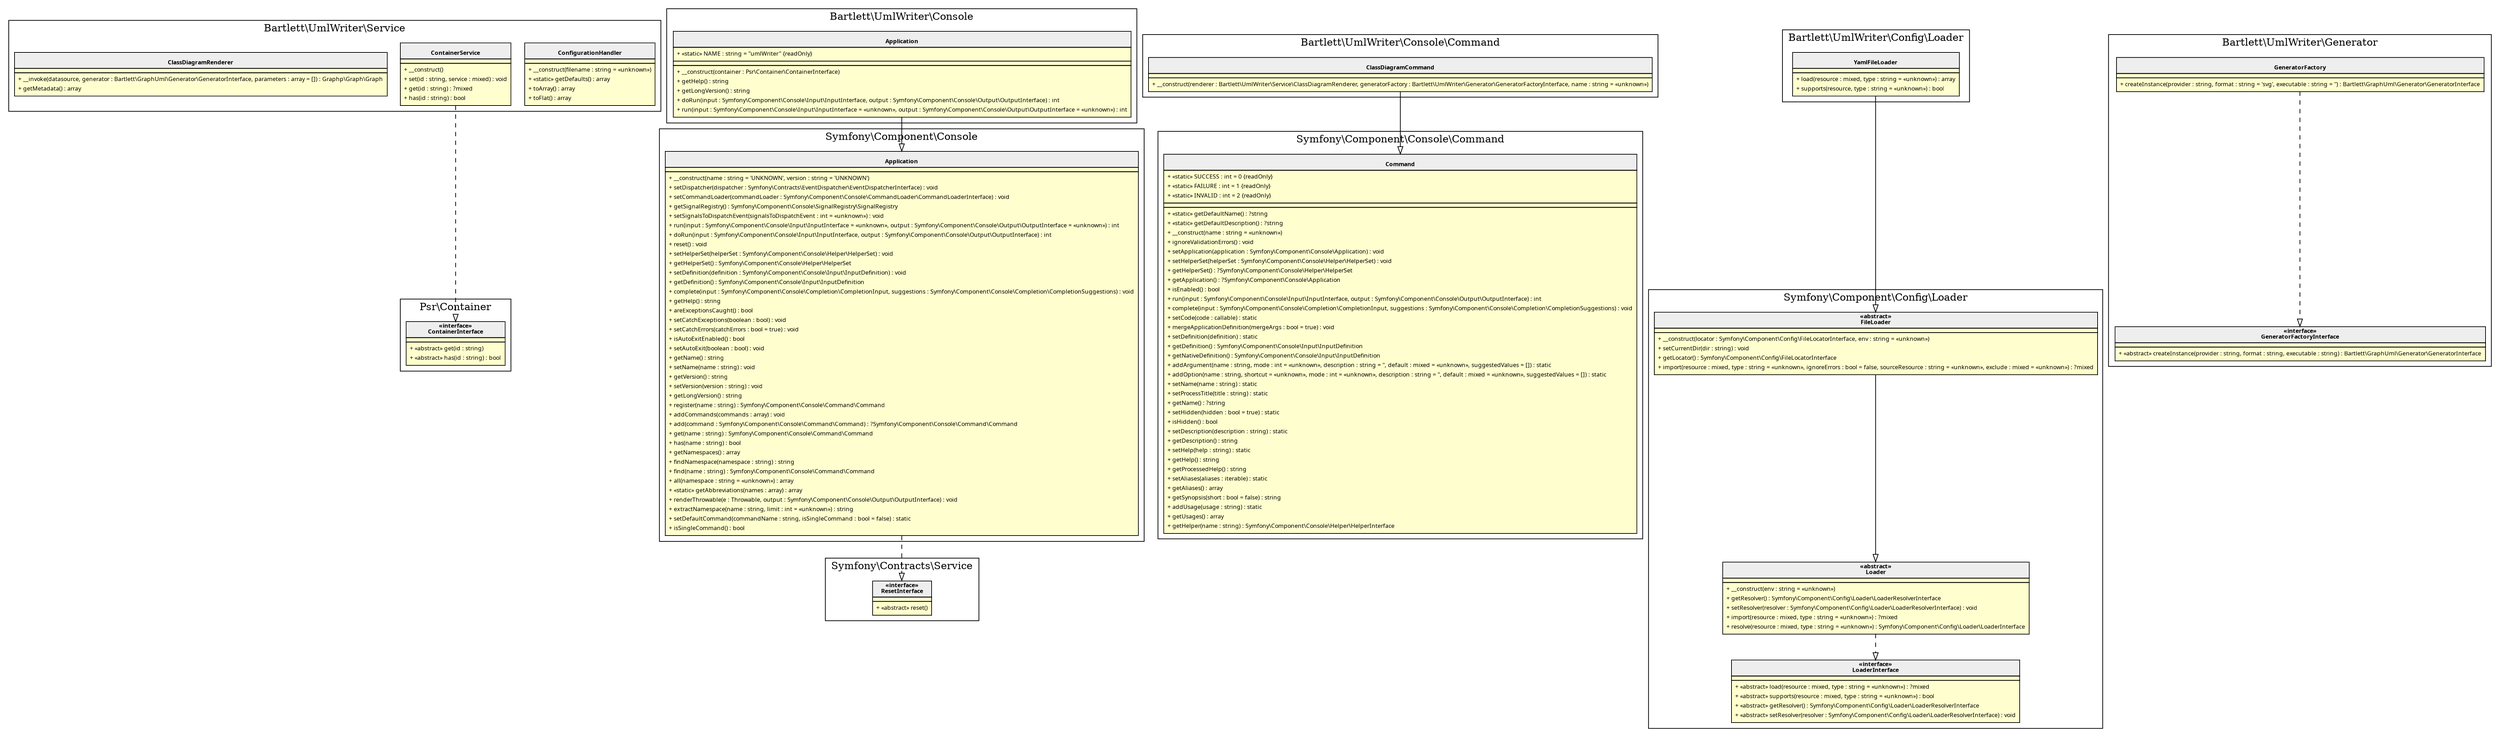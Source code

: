 digraph {
  graph [name="G" overlap="false" rankdir="TB" bgcolor="transparent"]
  node [fontname="Verdana" fontsize=8 shape="none" margin=0 fillcolor="#FEFECE" style="filled"]
  edge [fontname="Verdana" fontsize=8]
  subgraph cluster_0 {
    label = "Bartlett\\UmlWriter\\Service"
    "Bartlett\\UmlWriter\\Service\\ConfigurationHandler" [shape="none" label=<
<table cellspacing="0" border="0" cellborder="1">
    <tr><td bgcolor="#eeeeee"><b><br/>ConfigurationHandler</b></td></tr>
    <tr><td></td></tr>
    <tr><td><table border="0" cellspacing="0" cellpadding="2">
    <tr><td align="left">+ __construct(filename : string = «unknown»)</td></tr>
    <tr><td align="left">+ «static» getDefaults() : array</td></tr>
    <tr><td align="left">+ toArray() : array</td></tr>
    <tr><td align="left">+ toFlat() : array</td></tr>
</table></td></tr>
</table>>]
    "Bartlett\\UmlWriter\\Service\\ContainerService" [shape="none" label=<
<table cellspacing="0" border="0" cellborder="1">
    <tr><td bgcolor="#eeeeee"><b><br/>ContainerService</b></td></tr>
    <tr><td></td></tr>
    <tr><td><table border="0" cellspacing="0" cellpadding="2">
    <tr><td align="left">+ __construct()</td></tr>
    <tr><td align="left">+ set(id : string, service : mixed) : void</td></tr>
    <tr><td align="left">+ get(id : string) : ?mixed</td></tr>
    <tr><td align="left">+ has(id : string) : bool</td></tr>
</table></td></tr>
</table>>]
    "Bartlett\\UmlWriter\\Service\\ClassDiagramRenderer" [shape="none" label=<
<table cellspacing="0" border="0" cellborder="1">
    <tr><td bgcolor="#eeeeee"><b><br/>ClassDiagramRenderer</b></td></tr>
    <tr><td></td></tr>
    <tr><td><table border="0" cellspacing="0" cellpadding="2">
    <tr><td align="left">+ __invoke(datasource, generator : Bartlett\\GraphUml\\Generator\\GeneratorInterface, parameters : array = []) : Graphp\\Graph\\Graph</td></tr>
    <tr><td align="left">+ getMetadata() : array</td></tr>
</table></td></tr>
</table>>]
  }
  subgraph cluster_1 {
    label = "Psr\\Container"
    "Psr\\Container\\ContainerInterface" [shape="none" label=<
<table cellspacing="0" border="0" cellborder="1">
    <tr><td bgcolor="#eeeeee"><b>«interface»<br/>ContainerInterface</b></td></tr>
    <tr><td></td></tr>
    <tr><td><table border="0" cellspacing="0" cellpadding="2">
    <tr><td align="left">+ «abstract» get(id : string)</td></tr>
    <tr><td align="left">+ «abstract» has(id : string) : bool</td></tr>
</table></td></tr>
</table>>]
  }
  subgraph cluster_2 {
    label = "Bartlett\\UmlWriter\\Console"
    "Bartlett\\UmlWriter\\Console\\Application" [shape="none" label=<
<table cellspacing="0" border="0" cellborder="1">
    <tr><td bgcolor="#eeeeee"><b><br/>Application</b></td></tr>
    <tr><td><table border="0" cellspacing="0" cellpadding="2">
    <tr><td align="left">+ «static» NAME : string = "umlWriter" {readOnly}</td></tr>
</table></td></tr>
    <tr><td></td></tr>
    <tr><td><table border="0" cellspacing="0" cellpadding="2">
    <tr><td align="left">+ __construct(container : Psr\\Container\\ContainerInterface)</td></tr>
    <tr><td align="left">+ getHelp() : string</td></tr>
    <tr><td align="left">+ getLongVersion() : string</td></tr>
    <tr><td align="left">+ doRun(input : Symfony\\Component\\Console\\Input\\InputInterface, output : Symfony\\Component\\Console\\Output\\OutputInterface) : int</td></tr>
    <tr><td align="left">+ run(input : Symfony\\Component\\Console\\Input\\InputInterface = «unknown», output : Symfony\\Component\\Console\\Output\\OutputInterface = «unknown») : int</td></tr>
</table></td></tr>
</table>>]
  }
  subgraph cluster_3 {
    label = "Symfony\\Component\\Console"
    "Symfony\\Component\\Console\\Application" [shape="none" label=<
<table cellspacing="0" border="0" cellborder="1">
    <tr><td bgcolor="#eeeeee"><b><br/>Application</b></td></tr>
    <tr><td></td></tr>
    <tr><td><table border="0" cellspacing="0" cellpadding="2">
    <tr><td align="left">+ __construct(name : string = 'UNKNOWN', version : string = 'UNKNOWN')</td></tr>
    <tr><td align="left">+ setDispatcher(dispatcher : Symfony\\Contracts\\EventDispatcher\\EventDispatcherInterface) : void</td></tr>
    <tr><td align="left">+ setCommandLoader(commandLoader : Symfony\\Component\\Console\\CommandLoader\\CommandLoaderInterface) : void</td></tr>
    <tr><td align="left">+ getSignalRegistry() : Symfony\\Component\\Console\\SignalRegistry\\SignalRegistry</td></tr>
    <tr><td align="left">+ setSignalsToDispatchEvent(signalsToDispatchEvent : int = «unknown») : void</td></tr>
    <tr><td align="left">+ run(input : Symfony\\Component\\Console\\Input\\InputInterface = «unknown», output : Symfony\\Component\\Console\\Output\\OutputInterface = «unknown») : int</td></tr>
    <tr><td align="left">+ doRun(input : Symfony\\Component\\Console\\Input\\InputInterface, output : Symfony\\Component\\Console\\Output\\OutputInterface) : int</td></tr>
    <tr><td align="left">+ reset() : void</td></tr>
    <tr><td align="left">+ setHelperSet(helperSet : Symfony\\Component\\Console\\Helper\\HelperSet) : void</td></tr>
    <tr><td align="left">+ getHelperSet() : Symfony\\Component\\Console\\Helper\\HelperSet</td></tr>
    <tr><td align="left">+ setDefinition(definition : Symfony\\Component\\Console\\Input\\InputDefinition) : void</td></tr>
    <tr><td align="left">+ getDefinition() : Symfony\\Component\\Console\\Input\\InputDefinition</td></tr>
    <tr><td align="left">+ complete(input : Symfony\\Component\\Console\\Completion\\CompletionInput, suggestions : Symfony\\Component\\Console\\Completion\\CompletionSuggestions) : void</td></tr>
    <tr><td align="left">+ getHelp() : string</td></tr>
    <tr><td align="left">+ areExceptionsCaught() : bool</td></tr>
    <tr><td align="left">+ setCatchExceptions(boolean : bool) : void</td></tr>
    <tr><td align="left">+ setCatchErrors(catchErrors : bool = true) : void</td></tr>
    <tr><td align="left">+ isAutoExitEnabled() : bool</td></tr>
    <tr><td align="left">+ setAutoExit(boolean : bool) : void</td></tr>
    <tr><td align="left">+ getName() : string</td></tr>
    <tr><td align="left">+ setName(name : string) : void</td></tr>
    <tr><td align="left">+ getVersion() : string</td></tr>
    <tr><td align="left">+ setVersion(version : string) : void</td></tr>
    <tr><td align="left">+ getLongVersion() : string</td></tr>
    <tr><td align="left">+ register(name : string) : Symfony\\Component\\Console\\Command\\Command</td></tr>
    <tr><td align="left">+ addCommands(commands : array) : void</td></tr>
    <tr><td align="left">+ add(command : Symfony\\Component\\Console\\Command\\Command) : ?Symfony\\Component\\Console\\Command\\Command</td></tr>
    <tr><td align="left">+ get(name : string) : Symfony\\Component\\Console\\Command\\Command</td></tr>
    <tr><td align="left">+ has(name : string) : bool</td></tr>
    <tr><td align="left">+ getNamespaces() : array</td></tr>
    <tr><td align="left">+ findNamespace(namespace : string) : string</td></tr>
    <tr><td align="left">+ find(name : string) : Symfony\\Component\\Console\\Command\\Command</td></tr>
    <tr><td align="left">+ all(namespace : string = «unknown») : array</td></tr>
    <tr><td align="left">+ «static» getAbbreviations(names : array) : array</td></tr>
    <tr><td align="left">+ renderThrowable(e : Throwable, output : Symfony\\Component\\Console\\Output\\OutputInterface) : void</td></tr>
    <tr><td align="left">+ extractNamespace(name : string, limit : int = «unknown») : string</td></tr>
    <tr><td align="left">+ setDefaultCommand(commandName : string, isSingleCommand : bool = false) : static</td></tr>
    <tr><td align="left">+ isSingleCommand() : bool</td></tr>
</table></td></tr>
</table>>]
  }
  subgraph cluster_4 {
    label = "Symfony\\Contracts\\Service"
    "Symfony\\Contracts\\Service\\ResetInterface" [shape="none" label=<
<table cellspacing="0" border="0" cellborder="1">
    <tr><td bgcolor="#eeeeee"><b>«interface»<br/>ResetInterface</b></td></tr>
    <tr><td></td></tr>
    <tr><td><table border="0" cellspacing="0" cellpadding="2">
    <tr><td align="left">+ «abstract» reset()</td></tr>
</table></td></tr>
</table>>]
  }
  subgraph cluster_5 {
    label = "Bartlett\\UmlWriter\\Console\\Command"
    "Bartlett\\UmlWriter\\Console\\Command\\ClassDiagramCommand" [shape="none" label=<
<table cellspacing="0" border="0" cellborder="1">
    <tr><td bgcolor="#eeeeee"><b><br/>ClassDiagramCommand</b></td></tr>
    <tr><td></td></tr>
    <tr><td><table border="0" cellspacing="0" cellpadding="2">
    <tr><td align="left">+ __construct(renderer : Bartlett\\UmlWriter\\Service\\ClassDiagramRenderer, generatorFactory : Bartlett\\UmlWriter\\Generator\\GeneratorFactoryInterface, name : string = «unknown»)</td></tr>
</table></td></tr>
</table>>]
  }
  subgraph cluster_6 {
    label = "Symfony\\Component\\Console\\Command"
    "Symfony\\Component\\Console\\Command\\Command" [shape="none" label=<
<table cellspacing="0" border="0" cellborder="1">
    <tr><td bgcolor="#eeeeee"><b><br/>Command</b></td></tr>
    <tr><td><table border="0" cellspacing="0" cellpadding="2">
    <tr><td align="left">+ «static» SUCCESS : int = 0 {readOnly}</td></tr>
    <tr><td align="left">+ «static» FAILURE : int = 1 {readOnly}</td></tr>
    <tr><td align="left">+ «static» INVALID : int = 2 {readOnly}</td></tr>
</table></td></tr>
    <tr><td></td></tr>
    <tr><td><table border="0" cellspacing="0" cellpadding="2">
    <tr><td align="left">+ «static» getDefaultName() : ?string</td></tr>
    <tr><td align="left">+ «static» getDefaultDescription() : ?string</td></tr>
    <tr><td align="left">+ __construct(name : string = «unknown»)</td></tr>
    <tr><td align="left">+ ignoreValidationErrors() : void</td></tr>
    <tr><td align="left">+ setApplication(application : Symfony\\Component\\Console\\Application) : void</td></tr>
    <tr><td align="left">+ setHelperSet(helperSet : Symfony\\Component\\Console\\Helper\\HelperSet) : void</td></tr>
    <tr><td align="left">+ getHelperSet() : ?Symfony\\Component\\Console\\Helper\\HelperSet</td></tr>
    <tr><td align="left">+ getApplication() : ?Symfony\\Component\\Console\\Application</td></tr>
    <tr><td align="left">+ isEnabled() : bool</td></tr>
    <tr><td align="left">+ run(input : Symfony\\Component\\Console\\Input\\InputInterface, output : Symfony\\Component\\Console\\Output\\OutputInterface) : int</td></tr>
    <tr><td align="left">+ complete(input : Symfony\\Component\\Console\\Completion\\CompletionInput, suggestions : Symfony\\Component\\Console\\Completion\\CompletionSuggestions) : void</td></tr>
    <tr><td align="left">+ setCode(code : callable) : static</td></tr>
    <tr><td align="left">+ mergeApplicationDefinition(mergeArgs : bool = true) : void</td></tr>
    <tr><td align="left">+ setDefinition(definition) : static</td></tr>
    <tr><td align="left">+ getDefinition() : Symfony\\Component\\Console\\Input\\InputDefinition</td></tr>
    <tr><td align="left">+ getNativeDefinition() : Symfony\\Component\\Console\\Input\\InputDefinition</td></tr>
    <tr><td align="left">+ addArgument(name : string, mode : int = «unknown», description : string = '', default : mixed = «unknown», suggestedValues = []) : static</td></tr>
    <tr><td align="left">+ addOption(name : string, shortcut = «unknown», mode : int = «unknown», description : string = '', default : mixed = «unknown», suggestedValues = []) : static</td></tr>
    <tr><td align="left">+ setName(name : string) : static</td></tr>
    <tr><td align="left">+ setProcessTitle(title : string) : static</td></tr>
    <tr><td align="left">+ getName() : ?string</td></tr>
    <tr><td align="left">+ setHidden(hidden : bool = true) : static</td></tr>
    <tr><td align="left">+ isHidden() : bool</td></tr>
    <tr><td align="left">+ setDescription(description : string) : static</td></tr>
    <tr><td align="left">+ getDescription() : string</td></tr>
    <tr><td align="left">+ setHelp(help : string) : static</td></tr>
    <tr><td align="left">+ getHelp() : string</td></tr>
    <tr><td align="left">+ getProcessedHelp() : string</td></tr>
    <tr><td align="left">+ setAliases(aliases : iterable) : static</td></tr>
    <tr><td align="left">+ getAliases() : array</td></tr>
    <tr><td align="left">+ getSynopsis(short : bool = false) : string</td></tr>
    <tr><td align="left">+ addUsage(usage : string) : static</td></tr>
    <tr><td align="left">+ getUsages() : array</td></tr>
    <tr><td align="left">+ getHelper(name : string) : Symfony\\Component\\Console\\Helper\\HelperInterface</td></tr>
</table></td></tr>
</table>>]
  }
  subgraph cluster_7 {
    label = "Bartlett\\UmlWriter\\Config\\Loader"
    "Bartlett\\UmlWriter\\Config\\Loader\\YamlFileLoader" [shape="none" label=<
<table cellspacing="0" border="0" cellborder="1">
    <tr><td bgcolor="#eeeeee"><b><br/>YamlFileLoader</b></td></tr>
    <tr><td></td></tr>
    <tr><td><table border="0" cellspacing="0" cellpadding="2">
    <tr><td align="left">+ load(resource : mixed, type : string = «unknown») : array</td></tr>
    <tr><td align="left">+ supports(resource, type : string = «unknown») : bool</td></tr>
</table></td></tr>
</table>>]
  }
  subgraph cluster_8 {
    label = "Symfony\\Component\\Config\\Loader"
    "Symfony\\Component\\Config\\Loader\\FileLoader" [shape="none" label=<
<table cellspacing="0" border="0" cellborder="1">
    <tr><td bgcolor="#eeeeee"><b>«abstract»<br/>FileLoader</b></td></tr>
    <tr><td></td></tr>
    <tr><td><table border="0" cellspacing="0" cellpadding="2">
    <tr><td align="left">+ __construct(locator : Symfony\\Component\\Config\\FileLocatorInterface, env : string = «unknown»)</td></tr>
    <tr><td align="left">+ setCurrentDir(dir : string) : void</td></tr>
    <tr><td align="left">+ getLocator() : Symfony\\Component\\Config\\FileLocatorInterface</td></tr>
    <tr><td align="left">+ import(resource : mixed, type : string = «unknown», ignoreErrors : bool = false, sourceResource : string = «unknown», exclude : mixed = «unknown») : ?mixed</td></tr>
</table></td></tr>
</table>>]
    "Symfony\\Component\\Config\\Loader\\Loader" [shape="none" label=<
<table cellspacing="0" border="0" cellborder="1">
    <tr><td bgcolor="#eeeeee"><b>«abstract»<br/>Loader</b></td></tr>
    <tr><td></td></tr>
    <tr><td><table border="0" cellspacing="0" cellpadding="2">
    <tr><td align="left">+ __construct(env : string = «unknown»)</td></tr>
    <tr><td align="left">+ getResolver() : Symfony\\Component\\Config\\Loader\\LoaderResolverInterface</td></tr>
    <tr><td align="left">+ setResolver(resolver : Symfony\\Component\\Config\\Loader\\LoaderResolverInterface) : void</td></tr>
    <tr><td align="left">+ import(resource : mixed, type : string = «unknown») : ?mixed</td></tr>
    <tr><td align="left">+ resolve(resource : mixed, type : string = «unknown») : Symfony\\Component\\Config\\Loader\\LoaderInterface</td></tr>
</table></td></tr>
</table>>]
    "Symfony\\Component\\Config\\Loader\\LoaderInterface" [shape="none" label=<
<table cellspacing="0" border="0" cellborder="1">
    <tr><td bgcolor="#eeeeee"><b>«interface»<br/>LoaderInterface</b></td></tr>
    <tr><td></td></tr>
    <tr><td><table border="0" cellspacing="0" cellpadding="2">
    <tr><td align="left">+ «abstract» load(resource : mixed, type : string = «unknown») : ?mixed</td></tr>
    <tr><td align="left">+ «abstract» supports(resource : mixed, type : string = «unknown») : bool</td></tr>
    <tr><td align="left">+ «abstract» getResolver() : Symfony\\Component\\Config\\Loader\\LoaderResolverInterface</td></tr>
    <tr><td align="left">+ «abstract» setResolver(resolver : Symfony\\Component\\Config\\Loader\\LoaderResolverInterface) : void</td></tr>
</table></td></tr>
</table>>]
  }
  subgraph cluster_9 {
    label = "Bartlett\\UmlWriter\\Generator"
    "Bartlett\\UmlWriter\\Generator\\GeneratorFactoryInterface" [shape="none" label=<
<table cellspacing="0" border="0" cellborder="1">
    <tr><td bgcolor="#eeeeee"><b>«interface»<br/>GeneratorFactoryInterface</b></td></tr>
    <tr><td></td></tr>
    <tr><td><table border="0" cellspacing="0" cellpadding="2">
    <tr><td align="left">+ «abstract» createInstance(provider : string, format : string, executable : string) : Bartlett\\GraphUml\\Generator\\GeneratorInterface</td></tr>
</table></td></tr>
</table>>]
    "Bartlett\\UmlWriter\\Generator\\GeneratorFactory" [shape="none" label=<
<table cellspacing="0" border="0" cellborder="1">
    <tr><td bgcolor="#eeeeee"><b><br/>GeneratorFactory</b></td></tr>
    <tr><td></td></tr>
    <tr><td><table border="0" cellspacing="0" cellpadding="2">
    <tr><td align="left">+ createInstance(provider : string, format : string = 'svg', executable : string = '') : Bartlett\\GraphUml\\Generator\\GeneratorInterface</td></tr>
</table></td></tr>
</table>>]
  }
  "Bartlett\\UmlWriter\\Service\\ContainerService" -> "Psr\\Container\\ContainerInterface" [arrowhead="empty" style="dashed"]
  "Symfony\\Component\\Console\\Application" -> "Symfony\\Contracts\\Service\\ResetInterface" [arrowhead="empty" style="dashed"]
  "Bartlett\\UmlWriter\\Console\\Application" -> "Symfony\\Component\\Console\\Application" [arrowhead="empty" style="filled"]
  "Bartlett\\UmlWriter\\Console\\Command\\ClassDiagramCommand" -> "Symfony\\Component\\Console\\Command\\Command" [arrowhead="empty" style="filled"]
  "Symfony\\Component\\Config\\Loader\\Loader" -> "Symfony\\Component\\Config\\Loader\\LoaderInterface" [arrowhead="empty" style="dashed"]
  "Symfony\\Component\\Config\\Loader\\FileLoader" -> "Symfony\\Component\\Config\\Loader\\Loader" [arrowhead="empty" style="filled"]
  "Bartlett\\UmlWriter\\Config\\Loader\\YamlFileLoader" -> "Symfony\\Component\\Config\\Loader\\FileLoader" [arrowhead="empty" style="filled"]
  "Bartlett\\UmlWriter\\Generator\\GeneratorFactory" -> "Bartlett\\UmlWriter\\Generator\\GeneratorFactoryInterface" [arrowhead="empty" style="dashed"]
}
